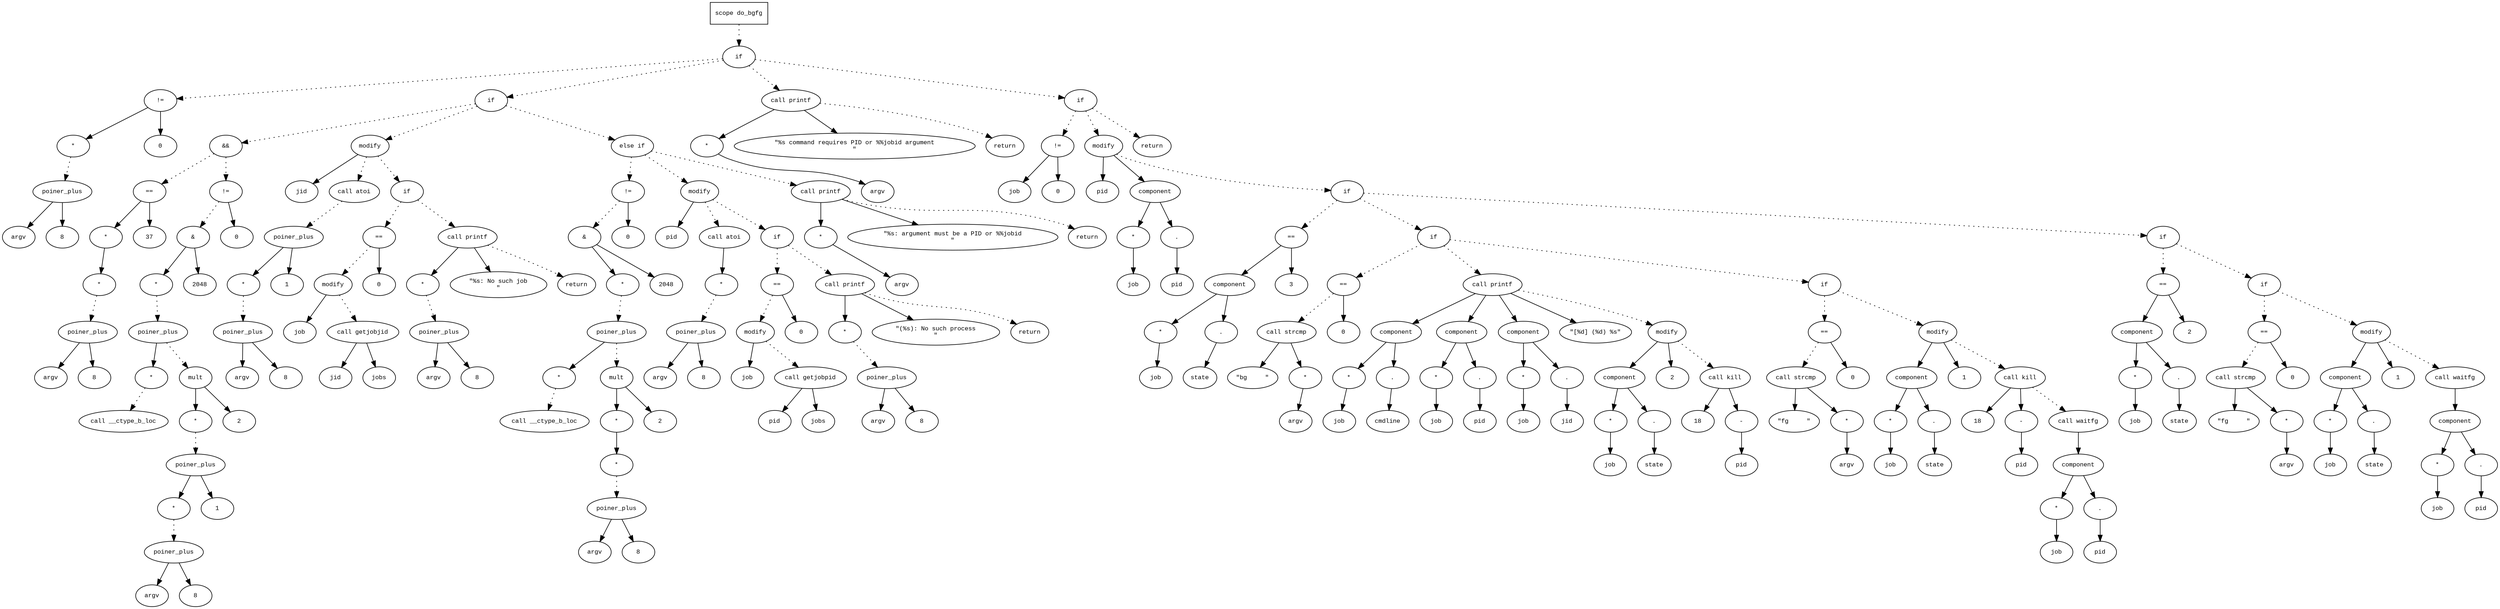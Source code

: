 digraph AST {
  graph [fontname="Times New Roman",fontsize=10];
  node  [fontname="Courier New",fontsize=10];
  edge  [fontname="Times New Roman",fontsize=10];

  node1 [label="scope do_bgfg",shape=box];
  node2 [label="if",shape=ellipse];
  node1 -> node2 [style=dotted];
  node3 [label="!=",shape=ellipse];
  node4 [label="*",shape=ellipse];
  node5 [label="poiner_plus",shape=ellipse];
  node6 [label="argv",shape=ellipse];
  node5 -> node6;
  node7 [label="8",shape=ellipse];
  node5 -> node7;
  node4 -> node5 [style=dotted];
  node3 -> node4;
  node8 [label="0",shape=ellipse];
  node3 -> node8;
  node2 -> node3 [style=dotted];
  node9 [label="if",shape=ellipse];
  node2 -> node9 [style=dotted];
  node10 [label="&&",shape=ellipse];
  node11 [label="==",shape=ellipse];
  node12 [label="*",shape=ellipse];
  node13 [label="*",shape=ellipse];
  node14 [label="poiner_plus",shape=ellipse];
  node15 [label="argv",shape=ellipse];
  node14 -> node15;
  node16 [label="8",shape=ellipse];
  node14 -> node16;
  node13 -> node14 [style=dotted];
  node12 -> node13;
  node11 -> node12;
  node17 [label="37",shape=ellipse];
  node11 -> node17;
  node10 -> node11 [style=dotted];
  node18 [label="!=",shape=ellipse];
  node19 [label="&",shape=ellipse];
  node20 [label="*",shape=ellipse];
  node21 [label="poiner_plus",shape=ellipse];
  node22 [label="*",shape=ellipse];
  node23 [label="call __ctype_b_loc",shape=ellipse];
  node22 -> node23 [style=dotted];
  node21 -> node22;
  node24 [label="mult",shape=ellipse];
  node25 [label="*",shape=ellipse];
  node26 [label="poiner_plus",shape=ellipse];
  node27 [label="*",shape=ellipse];
  node28 [label="poiner_plus",shape=ellipse];
  node29 [label="argv",shape=ellipse];
  node28 -> node29;
  node30 [label="8",shape=ellipse];
  node28 -> node30;
  node27 -> node28 [style=dotted];
  node26 -> node27;
  node31 [label="1",shape=ellipse];
  node26 -> node31;
  node25 -> node26 [style=dotted];
  node24 -> node25;
  node32 [label="2",shape=ellipse];
  node24 -> node32;
  node21 -> node24 [style=dotted];
  node20 -> node21 [style=dotted];
  node19 -> node20;
  node33 [label="2048",shape=ellipse];
  node19 -> node33;
  node18 -> node19 [style=dotted];
  node34 [label="0",shape=ellipse];
  node18 -> node34;
  node10 -> node18 [style=dotted];
  node9 -> node10 [style=dotted];
  node35 [label="modify",shape=ellipse];
  node36 [label="jid",shape=ellipse];
  node35 -> node36;
  node37 [label="call atoi",shape=ellipse];
  node38 [label="poiner_plus",shape=ellipse];
  node39 [label="*",shape=ellipse];
  node40 [label="poiner_plus",shape=ellipse];
  node41 [label="argv",shape=ellipse];
  node40 -> node41;
  node42 [label="8",shape=ellipse];
  node40 -> node42;
  node39 -> node40 [style=dotted];
  node38 -> node39;
  node43 [label="1",shape=ellipse];
  node38 -> node43;
  node37 -> node38 [style=dotted];
  node35 -> node37 [style=dotted];
  node9 -> node35 [style=dotted];
  node44 [label="if",shape=ellipse];
  node35 -> node44 [style=dotted];
  node45 [label="==",shape=ellipse];
  node46 [label="modify",shape=ellipse];
  node47 [label="job",shape=ellipse];
  node46 -> node47;
  node48 [label="call getjobjid",shape=ellipse];
  node49 [label="jid",shape=ellipse];
  node48 -> node49;
  node50 [label="jobs",shape=ellipse];
  node48 -> node50;
  node46 -> node48 [style=dotted];
  node45 -> node46 [style=dotted];
  node51 [label="0",shape=ellipse];
  node45 -> node51;
  node44 -> node45 [style=dotted];
  node52 [label="call printf",shape=ellipse];
  node53 [label="*",shape=ellipse];
  node54 [label="poiner_plus",shape=ellipse];
  node55 [label="argv",shape=ellipse];
  node54 -> node55;
  node56 [label="8",shape=ellipse];
  node54 -> node56;
  node53 -> node54 [style=dotted];
  node52 -> node53;
  node57 [label="\"%s: No such job
\"",shape=ellipse];
  node52 -> node57;
  node44 -> node52 [style=dotted];
  node58 [label="return",shape=ellipse];
  node52 -> node58 [style=dotted];
  node59 [label="else if",shape=ellipse];
  node9 -> node59 [style=dotted];
  node60 [label="!=",shape=ellipse];
  node61 [label="&",shape=ellipse];
  node62 [label="*",shape=ellipse];
  node63 [label="poiner_plus",shape=ellipse];
  node64 [label="*",shape=ellipse];
  node65 [label="call __ctype_b_loc",shape=ellipse];
  node64 -> node65 [style=dotted];
  node63 -> node64;
  node66 [label="mult",shape=ellipse];
  node67 [label="*",shape=ellipse];
  node68 [label="*",shape=ellipse];
  node69 [label="poiner_plus",shape=ellipse];
  node70 [label="argv",shape=ellipse];
  node69 -> node70;
  node71 [label="8",shape=ellipse];
  node69 -> node71;
  node68 -> node69 [style=dotted];
  node67 -> node68;
  node66 -> node67;
  node72 [label="2",shape=ellipse];
  node66 -> node72;
  node63 -> node66 [style=dotted];
  node62 -> node63 [style=dotted];
  node61 -> node62;
  node73 [label="2048",shape=ellipse];
  node61 -> node73;
  node60 -> node61 [style=dotted];
  node74 [label="0",shape=ellipse];
  node60 -> node74;
  node59 -> node60 [style=dotted];
  node75 [label="modify",shape=ellipse];
  node76 [label="pid",shape=ellipse];
  node75 -> node76;
  node77 [label="call atoi",shape=ellipse];
  node78 [label="*",shape=ellipse];
  node79 [label="poiner_plus",shape=ellipse];
  node80 [label="argv",shape=ellipse];
  node79 -> node80;
  node81 [label="8",shape=ellipse];
  node79 -> node81;
  node78 -> node79 [style=dotted];
  node77 -> node78;
  node75 -> node77 [style=dotted];
  node59 -> node75 [style=dotted];
  node82 [label="if",shape=ellipse];
  node75 -> node82 [style=dotted];
  node83 [label="==",shape=ellipse];
  node84 [label="modify",shape=ellipse];
  node85 [label="job",shape=ellipse];
  node84 -> node85;
  node86 [label="call getjobpid",shape=ellipse];
  node87 [label="pid",shape=ellipse];
  node86 -> node87;
  node88 [label="jobs",shape=ellipse];
  node86 -> node88;
  node84 -> node86 [style=dotted];
  node83 -> node84 [style=dotted];
  node89 [label="0",shape=ellipse];
  node83 -> node89;
  node82 -> node83 [style=dotted];
  node90 [label="call printf",shape=ellipse];
  node91 [label="*",shape=ellipse];
  node92 [label="poiner_plus",shape=ellipse];
  node93 [label="argv",shape=ellipse];
  node92 -> node93;
  node94 [label="8",shape=ellipse];
  node92 -> node94;
  node91 -> node92 [style=dotted];
  node90 -> node91;
  node95 [label="\"(%s): No such process
\"",shape=ellipse];
  node90 -> node95;
  node82 -> node90 [style=dotted];
  node96 [label="return",shape=ellipse];
  node90 -> node96 [style=dotted];
  node97 [label="call printf",shape=ellipse];
  node98 [label="*",shape=ellipse];
  node99 [label="argv",shape=ellipse];
  node98 -> node99;
  node97 -> node98;
  node100 [label="\"%s: argument must be a PID or %%jobid
\"",shape=ellipse];
  node97 -> node100;
  node59 -> node97 [style=dotted];
  node101 [label="return",shape=ellipse];
  node97 -> node101 [style=dotted];
  node102 [label="call printf",shape=ellipse];
  node103 [label="*",shape=ellipse];
  node104 [label="argv",shape=ellipse];
  node103 -> node104;
  node102 -> node103;
  node105 [label="\"%s command requires PID or %%jobid argument
\"",shape=ellipse];
  node102 -> node105;
  node2 -> node102 [style=dotted];
  node106 [label="return",shape=ellipse];
  node102 -> node106 [style=dotted];
  node107 [label="if",shape=ellipse];
  node2 -> node107 [style=dotted];
  node108 [label="!=",shape=ellipse];
  node109 [label="job",shape=ellipse];
  node108 -> node109;
  node110 [label="0",shape=ellipse];
  node108 -> node110;
  node107 -> node108 [style=dotted];
  node111 [label="modify",shape=ellipse];
  node112 [label="pid",shape=ellipse];
  node111 -> node112;
  node113 [label="component",shape=ellipse];
  node111 -> node113;
  node114 [label="*",shape=ellipse];
  node115 [label="job",shape=ellipse];
  node114 -> node115;
  node113 -> node114;
  node116 [label=".",shape=ellipse];
  node113 -> node116;
  node117 [label="pid",shape=ellipse];
  node116 -> node117;
  node107 -> node111 [style=dotted];
  node118 [label="if",shape=ellipse];
  node111 -> node118 [style=dotted];
  node119 [label="==",shape=ellipse];
  node120 [label="component",shape=ellipse];
  node119 -> node120;
  node121 [label="*",shape=ellipse];
  node122 [label="job",shape=ellipse];
  node121 -> node122;
  node120 -> node121;
  node123 [label=".",shape=ellipse];
  node120 -> node123;
  node124 [label="state",shape=ellipse];
  node123 -> node124;
  node125 [label="3",shape=ellipse];
  node119 -> node125;
  node118 -> node119 [style=dotted];
  node126 [label="if",shape=ellipse];
  node118 -> node126 [style=dotted];
  node127 [label="==",shape=ellipse];
  node128 [label="call strcmp",shape=ellipse];
  node129 [label="\"bg     \"",shape=ellipse];
  node128 -> node129;
  node130 [label="*",shape=ellipse];
  node131 [label="argv",shape=ellipse];
  node130 -> node131;
  node128 -> node130;
  node127 -> node128 [style=dotted];
  node132 [label="0",shape=ellipse];
  node127 -> node132;
  node126 -> node127 [style=dotted];
  node133 [label="call printf",shape=ellipse];
  node134 [label="component",shape=ellipse];
  node133 -> node134;
  node135 [label="*",shape=ellipse];
  node136 [label="job",shape=ellipse];
  node135 -> node136;
  node134 -> node135;
  node137 [label=".",shape=ellipse];
  node134 -> node137;
  node138 [label="cmdline",shape=ellipse];
  node137 -> node138;
  node139 [label="component",shape=ellipse];
  node133 -> node139;
  node140 [label="*",shape=ellipse];
  node141 [label="job",shape=ellipse];
  node140 -> node141;
  node139 -> node140;
  node142 [label=".",shape=ellipse];
  node139 -> node142;
  node143 [label="pid",shape=ellipse];
  node142 -> node143;
  node144 [label="component",shape=ellipse];
  node133 -> node144;
  node145 [label="*",shape=ellipse];
  node146 [label="job",shape=ellipse];
  node145 -> node146;
  node144 -> node145;
  node147 [label=".",shape=ellipse];
  node144 -> node147;
  node148 [label="jid",shape=ellipse];
  node147 -> node148;
  node149 [label="\"[%d] (%d) %s\"",shape=ellipse];
  node133 -> node149;
  node126 -> node133 [style=dotted];
  node150 [label="modify",shape=ellipse];
  node151 [label="component",shape=ellipse];
  node150 -> node151;
  node152 [label="*",shape=ellipse];
  node153 [label="job",shape=ellipse];
  node152 -> node153;
  node151 -> node152;
  node154 [label=".",shape=ellipse];
  node151 -> node154;
  node155 [label="state",shape=ellipse];
  node154 -> node155;
  node156 [label="2",shape=ellipse];
  node150 -> node156;
  node133 -> node150 [style=dotted];
  node157 [label="call kill",shape=ellipse];
  node158 [label="18",shape=ellipse];
  node157 -> node158;
  node159 [label="-",shape=ellipse];
  node160 [label="pid",shape=ellipse];
  node159 -> node160;
  node157 -> node159;
  node150 -> node157 [style=dotted];
  node161 [label="if",shape=ellipse];
  node126 -> node161 [style=dotted];
  node162 [label="==",shape=ellipse];
  node163 [label="call strcmp",shape=ellipse];
  node164 [label="\"fg     \"",shape=ellipse];
  node163 -> node164;
  node165 [label="*",shape=ellipse];
  node166 [label="argv",shape=ellipse];
  node165 -> node166;
  node163 -> node165;
  node162 -> node163 [style=dotted];
  node167 [label="0",shape=ellipse];
  node162 -> node167;
  node161 -> node162 [style=dotted];
  node168 [label="modify",shape=ellipse];
  node169 [label="component",shape=ellipse];
  node168 -> node169;
  node170 [label="*",shape=ellipse];
  node171 [label="job",shape=ellipse];
  node170 -> node171;
  node169 -> node170;
  node172 [label=".",shape=ellipse];
  node169 -> node172;
  node173 [label="state",shape=ellipse];
  node172 -> node173;
  node174 [label="1",shape=ellipse];
  node168 -> node174;
  node161 -> node168 [style=dotted];
  node175 [label="call kill",shape=ellipse];
  node176 [label="18",shape=ellipse];
  node175 -> node176;
  node177 [label="-",shape=ellipse];
  node178 [label="pid",shape=ellipse];
  node177 -> node178;
  node175 -> node177;
  node168 -> node175 [style=dotted];
  node179 [label="call waitfg",shape=ellipse];
  node180 [label="component",shape=ellipse];
  node179 -> node180;
  node181 [label="*",shape=ellipse];
  node182 [label="job",shape=ellipse];
  node181 -> node182;
  node180 -> node181;
  node183 [label=".",shape=ellipse];
  node180 -> node183;
  node184 [label="pid",shape=ellipse];
  node183 -> node184;
  node175 -> node179 [style=dotted];
  node185 [label="if",shape=ellipse];
  node118 -> node185 [style=dotted];
  node186 [label="==",shape=ellipse];
  node187 [label="component",shape=ellipse];
  node186 -> node187;
  node188 [label="*",shape=ellipse];
  node189 [label="job",shape=ellipse];
  node188 -> node189;
  node187 -> node188;
  node190 [label=".",shape=ellipse];
  node187 -> node190;
  node191 [label="state",shape=ellipse];
  node190 -> node191;
  node192 [label="2",shape=ellipse];
  node186 -> node192;
  node185 -> node186 [style=dotted];
  node193 [label="if",shape=ellipse];
  node185 -> node193 [style=dotted];
  node194 [label="==",shape=ellipse];
  node195 [label="call strcmp",shape=ellipse];
  node196 [label="\"fg     \"",shape=ellipse];
  node195 -> node196;
  node197 [label="*",shape=ellipse];
  node198 [label="argv",shape=ellipse];
  node197 -> node198;
  node195 -> node197;
  node194 -> node195 [style=dotted];
  node199 [label="0",shape=ellipse];
  node194 -> node199;
  node193 -> node194 [style=dotted];
  node200 [label="modify",shape=ellipse];
  node201 [label="component",shape=ellipse];
  node200 -> node201;
  node202 [label="*",shape=ellipse];
  node203 [label="job",shape=ellipse];
  node202 -> node203;
  node201 -> node202;
  node204 [label=".",shape=ellipse];
  node201 -> node204;
  node205 [label="state",shape=ellipse];
  node204 -> node205;
  node206 [label="1",shape=ellipse];
  node200 -> node206;
  node193 -> node200 [style=dotted];
  node207 [label="call waitfg",shape=ellipse];
  node208 [label="component",shape=ellipse];
  node207 -> node208;
  node209 [label="*",shape=ellipse];
  node210 [label="job",shape=ellipse];
  node209 -> node210;
  node208 -> node209;
  node211 [label=".",shape=ellipse];
  node208 -> node211;
  node212 [label="pid",shape=ellipse];
  node211 -> node212;
  node200 -> node207 [style=dotted];
  node213 [label="return",shape=ellipse];
  node107 -> node213 [style=dotted];
} 